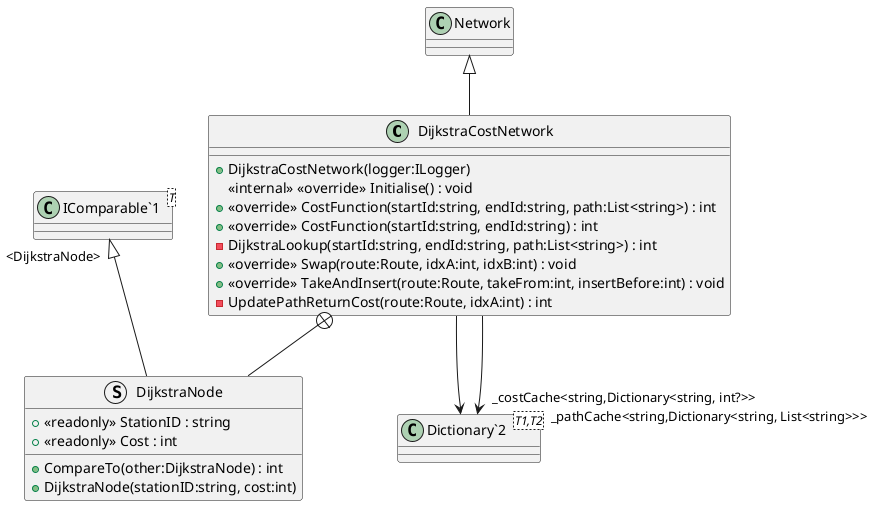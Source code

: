 @startuml
class DijkstraCostNetwork {
    + DijkstraCostNetwork(logger:ILogger)
    <<internal>> <<override>> Initialise() : void
    + <<override>> CostFunction(startId:string, endId:string, path:List<string>) : int
    + <<override>> CostFunction(startId:string, endId:string) : int
    - DijkstraLookup(startId:string, endId:string, path:List<string>) : int
    + <<override>> Swap(route:Route, idxA:int, idxB:int) : void
    + <<override>> TakeAndInsert(route:Route, takeFrom:int, insertBefore:int) : void
    - UpdatePathReturnCost(route:Route, idxA:int) : int
}
struct DijkstraNode {
    + <<readonly>> StationID : string
    + <<readonly>> Cost : int
    + CompareTo(other:DijkstraNode) : int
    + DijkstraNode(stationID:string, cost:int)
}
class "Dictionary`2"<T1,T2> {
}
class "IComparable`1"<T> {
}
Network <|-- DijkstraCostNetwork
DijkstraCostNetwork --> "_costCache<string,Dictionary<string, int?>>" "Dictionary`2"
DijkstraCostNetwork --> "_pathCache<string,Dictionary<string, List<string>>>" "Dictionary`2"
DijkstraCostNetwork +-- DijkstraNode
"IComparable`1" "<DijkstraNode>" <|-- DijkstraNode
@enduml
